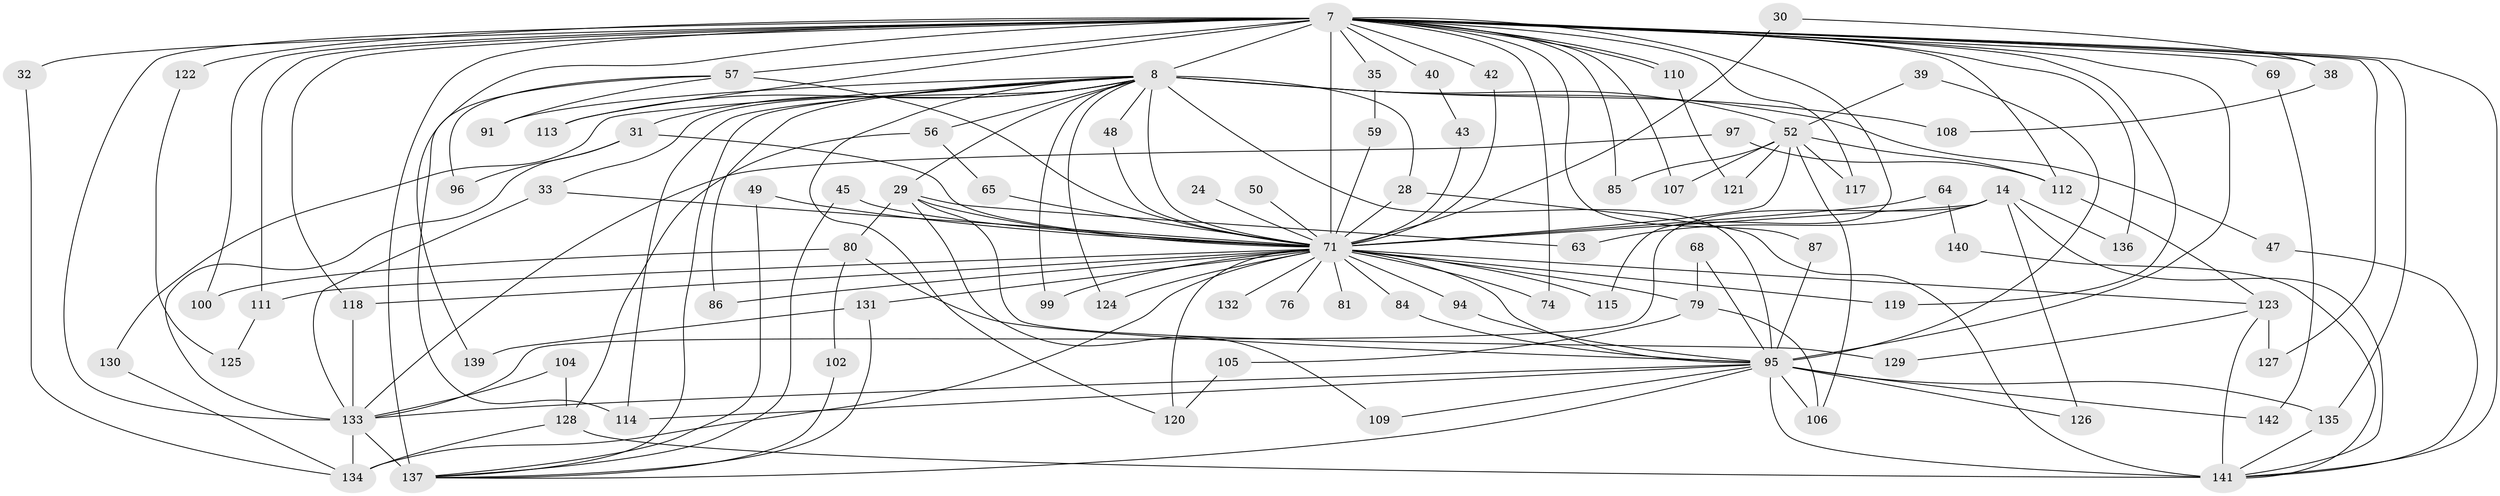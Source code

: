 // original degree distribution, {21: 0.007042253521126761, 18: 0.014084507042253521, 24: 0.007042253521126761, 25: 0.014084507042253521, 22: 0.007042253521126761, 29: 0.007042253521126761, 19: 0.007042253521126761, 35: 0.007042253521126761, 4: 0.1056338028169014, 3: 0.22535211267605634, 7: 0.02112676056338028, 12: 0.007042253521126761, 6: 0.028169014084507043, 2: 0.5070422535211268, 5: 0.035211267605633804}
// Generated by graph-tools (version 1.1) at 2025/46/03/04/25 21:46:26]
// undirected, 85 vertices, 167 edges
graph export_dot {
graph [start="1"]
  node [color=gray90,style=filled];
  7 [super="+3+1"];
  8 [super="+5"];
  14;
  24;
  28 [super="+11"];
  29 [super="+27"];
  30 [super="+15"];
  31;
  32;
  33 [super="+25+12"];
  35;
  38;
  39;
  40;
  42;
  43;
  45;
  47;
  48;
  49;
  50;
  52 [super="+13"];
  56;
  57 [super="+21"];
  59;
  63;
  64;
  65;
  68;
  69;
  71 [super="+10+58+9"];
  74;
  76;
  79 [super="+16"];
  80;
  81;
  84;
  85;
  86;
  87;
  91 [super="+55"];
  94;
  95 [super="+17+6"];
  96;
  97;
  99;
  100;
  102;
  104;
  105;
  106 [super="+83"];
  107;
  108 [super="+93"];
  109;
  110;
  111 [super="+18"];
  112 [super="+101+89"];
  113;
  114 [super="+73"];
  115;
  117;
  118 [super="+53"];
  119;
  120 [super="+88"];
  121;
  122;
  123 [super="+75"];
  124;
  125;
  126;
  127;
  128 [super="+98+116"];
  129;
  130;
  131;
  132;
  133 [super="+92"];
  134 [super="+62+51"];
  135 [super="+103"];
  136;
  137 [super="+82+77"];
  139;
  140;
  141 [super="+61+138"];
  142;
  7 -- 8 [weight=6];
  7 -- 32 [weight=2];
  7 -- 35 [weight=2];
  7 -- 40 [weight=2];
  7 -- 42;
  7 -- 69 [weight=2];
  7 -- 74;
  7 -- 85;
  7 -- 87;
  7 -- 100;
  7 -- 110;
  7 -- 110;
  7 -- 115;
  7 -- 117;
  7 -- 122 [weight=2];
  7 -- 127;
  7 -- 136;
  7 -- 137 [weight=5];
  7 -- 139;
  7 -- 38;
  7 -- 113;
  7 -- 119;
  7 -- 71 [weight=11];
  7 -- 107;
  7 -- 111 [weight=2];
  7 -- 57 [weight=2];
  7 -- 118;
  7 -- 95 [weight=7];
  7 -- 141 [weight=3];
  7 -- 112 [weight=3];
  7 -- 133;
  7 -- 135;
  8 -- 48;
  8 -- 56 [weight=2];
  8 -- 91 [weight=2];
  8 -- 99;
  8 -- 108 [weight=2];
  8 -- 124;
  8 -- 130;
  8 -- 86;
  8 -- 120 [weight=2];
  8 -- 31;
  8 -- 47;
  8 -- 113;
  8 -- 114;
  8 -- 71 [weight=6];
  8 -- 28;
  8 -- 29;
  8 -- 52;
  8 -- 95 [weight=4];
  8 -- 33;
  8 -- 137 [weight=2];
  14 -- 63;
  14 -- 126;
  14 -- 136;
  14 -- 71 [weight=2];
  14 -- 141;
  14 -- 133;
  24 -- 71;
  28 -- 71 [weight=2];
  28 -- 141;
  29 -- 63;
  29 -- 80;
  29 -- 109;
  29 -- 129;
  29 -- 71 [weight=2];
  30 -- 38;
  30 -- 71 [weight=3];
  31 -- 96;
  31 -- 71;
  31 -- 133;
  32 -- 134;
  33 -- 71 [weight=2];
  33 -- 133;
  35 -- 59;
  38 -- 108;
  39 -- 52;
  39 -- 95;
  40 -- 43;
  42 -- 71;
  43 -- 71;
  45 -- 71;
  45 -- 137;
  47 -- 141;
  48 -- 71;
  49 -- 71;
  49 -- 137;
  50 -- 71;
  52 -- 85;
  52 -- 107;
  52 -- 121;
  52 -- 71 [weight=2];
  52 -- 117;
  52 -- 112;
  52 -- 106;
  56 -- 65;
  56 -- 128;
  57 -- 96;
  57 -- 91;
  57 -- 71;
  57 -- 114;
  59 -- 71;
  64 -- 140;
  64 -- 71 [weight=2];
  65 -- 71;
  68 -- 79;
  68 -- 95;
  69 -- 142;
  71 -- 131;
  71 -- 132 [weight=2];
  71 -- 134 [weight=3];
  71 -- 74;
  71 -- 76 [weight=2];
  71 -- 86;
  71 -- 94;
  71 -- 111;
  71 -- 115;
  71 -- 118 [weight=3];
  71 -- 120;
  71 -- 79 [weight=2];
  71 -- 81 [weight=2];
  71 -- 84;
  71 -- 95 [weight=7];
  71 -- 99;
  71 -- 119;
  71 -- 124;
  71 -- 123;
  79 -- 105;
  79 -- 106;
  80 -- 100;
  80 -- 102;
  80 -- 95;
  84 -- 95;
  87 -- 95;
  94 -- 95;
  95 -- 141 [weight=3];
  95 -- 142;
  95 -- 109;
  95 -- 126;
  95 -- 137;
  95 -- 114;
  95 -- 133;
  95 -- 106;
  95 -- 135;
  97 -- 112;
  97 -- 133;
  102 -- 137;
  104 -- 128;
  104 -- 133;
  105 -- 120;
  110 -- 121;
  111 -- 125;
  112 -- 123;
  118 -- 133;
  122 -- 125;
  123 -- 129;
  123 -- 141;
  123 -- 127;
  128 -- 141 [weight=3];
  128 -- 134;
  130 -- 134;
  131 -- 139;
  131 -- 137;
  133 -- 137 [weight=3];
  133 -- 134 [weight=2];
  135 -- 141;
  140 -- 141;
}
